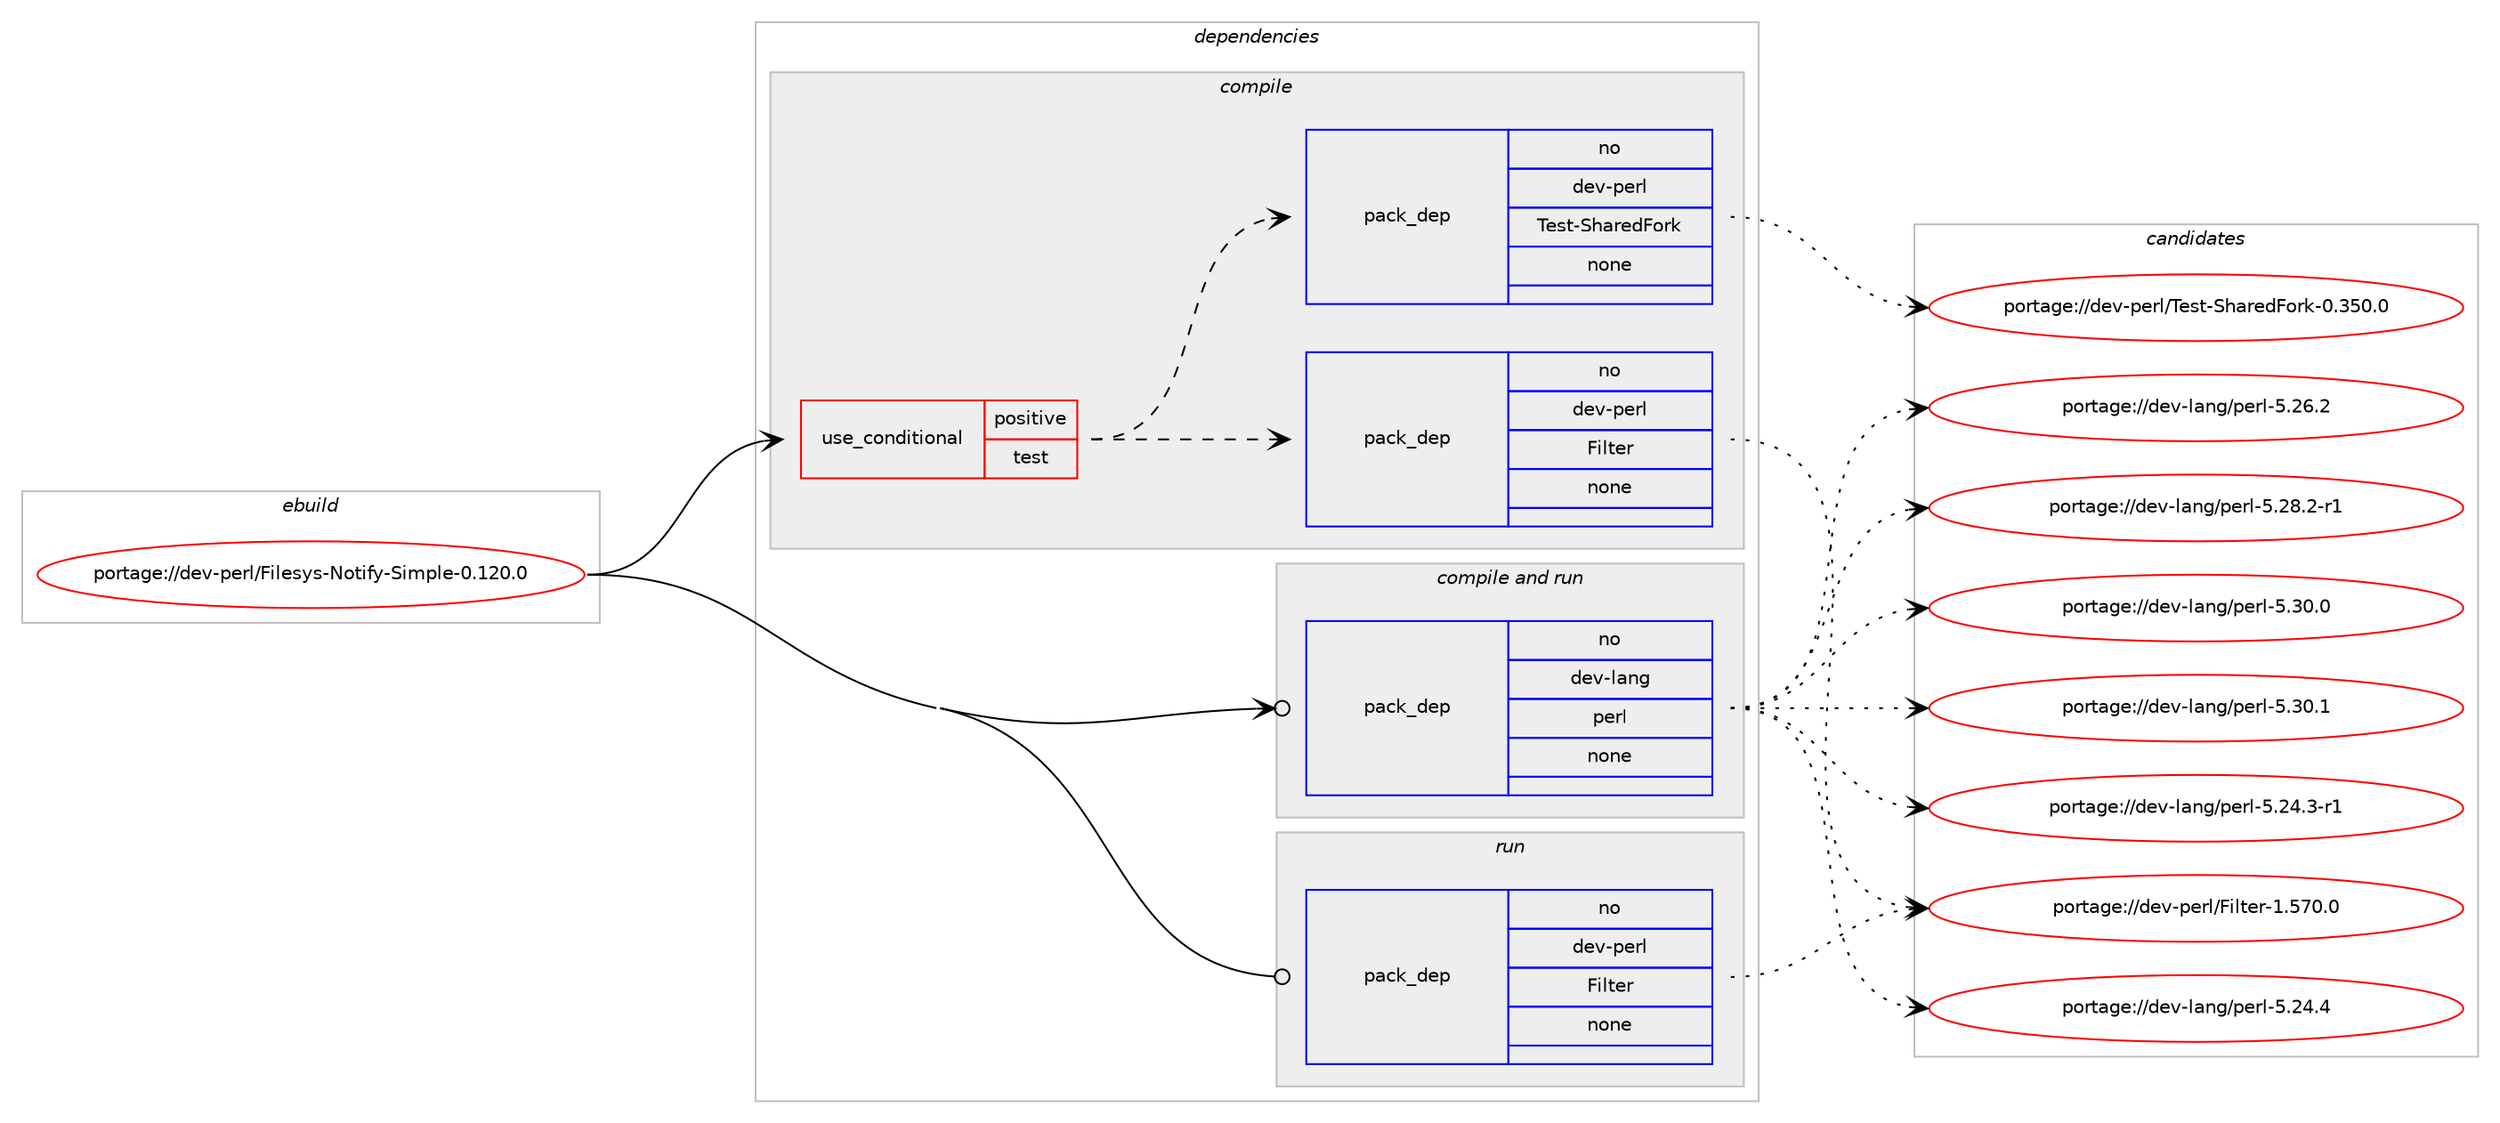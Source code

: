digraph prolog {

# *************
# Graph options
# *************

newrank=true;
concentrate=true;
compound=true;
graph [rankdir=LR,fontname=Helvetica,fontsize=10,ranksep=1.5];#, ranksep=2.5, nodesep=0.2];
edge  [arrowhead=vee];
node  [fontname=Helvetica,fontsize=10];

# **********
# The ebuild
# **********

subgraph cluster_leftcol {
color=gray;
rank=same;
label=<<i>ebuild</i>>;
id [label="portage://dev-perl/Filesys-Notify-Simple-0.120.0", color=red, width=4, href="../dev-perl/Filesys-Notify-Simple-0.120.0.svg"];
}

# ****************
# The dependencies
# ****************

subgraph cluster_midcol {
color=gray;
label=<<i>dependencies</i>>;
subgraph cluster_compile {
fillcolor="#eeeeee";
style=filled;
label=<<i>compile</i>>;
subgraph cond22972 {
dependency113221 [label=<<TABLE BORDER="0" CELLBORDER="1" CELLSPACING="0" CELLPADDING="4"><TR><TD ROWSPAN="3" CELLPADDING="10">use_conditional</TD></TR><TR><TD>positive</TD></TR><TR><TD>test</TD></TR></TABLE>>, shape=none, color=red];
subgraph pack87069 {
dependency113222 [label=<<TABLE BORDER="0" CELLBORDER="1" CELLSPACING="0" CELLPADDING="4" WIDTH="220"><TR><TD ROWSPAN="6" CELLPADDING="30">pack_dep</TD></TR><TR><TD WIDTH="110">no</TD></TR><TR><TD>dev-perl</TD></TR><TR><TD>Filter</TD></TR><TR><TD>none</TD></TR><TR><TD></TD></TR></TABLE>>, shape=none, color=blue];
}
dependency113221:e -> dependency113222:w [weight=20,style="dashed",arrowhead="vee"];
subgraph pack87070 {
dependency113223 [label=<<TABLE BORDER="0" CELLBORDER="1" CELLSPACING="0" CELLPADDING="4" WIDTH="220"><TR><TD ROWSPAN="6" CELLPADDING="30">pack_dep</TD></TR><TR><TD WIDTH="110">no</TD></TR><TR><TD>dev-perl</TD></TR><TR><TD>Test-SharedFork</TD></TR><TR><TD>none</TD></TR><TR><TD></TD></TR></TABLE>>, shape=none, color=blue];
}
dependency113221:e -> dependency113223:w [weight=20,style="dashed",arrowhead="vee"];
}
id:e -> dependency113221:w [weight=20,style="solid",arrowhead="vee"];
}
subgraph cluster_compileandrun {
fillcolor="#eeeeee";
style=filled;
label=<<i>compile and run</i>>;
subgraph pack87071 {
dependency113224 [label=<<TABLE BORDER="0" CELLBORDER="1" CELLSPACING="0" CELLPADDING="4" WIDTH="220"><TR><TD ROWSPAN="6" CELLPADDING="30">pack_dep</TD></TR><TR><TD WIDTH="110">no</TD></TR><TR><TD>dev-lang</TD></TR><TR><TD>perl</TD></TR><TR><TD>none</TD></TR><TR><TD></TD></TR></TABLE>>, shape=none, color=blue];
}
id:e -> dependency113224:w [weight=20,style="solid",arrowhead="odotvee"];
}
subgraph cluster_run {
fillcolor="#eeeeee";
style=filled;
label=<<i>run</i>>;
subgraph pack87072 {
dependency113225 [label=<<TABLE BORDER="0" CELLBORDER="1" CELLSPACING="0" CELLPADDING="4" WIDTH="220"><TR><TD ROWSPAN="6" CELLPADDING="30">pack_dep</TD></TR><TR><TD WIDTH="110">no</TD></TR><TR><TD>dev-perl</TD></TR><TR><TD>Filter</TD></TR><TR><TD>none</TD></TR><TR><TD></TD></TR></TABLE>>, shape=none, color=blue];
}
id:e -> dependency113225:w [weight=20,style="solid",arrowhead="odot"];
}
}

# **************
# The candidates
# **************

subgraph cluster_choices {
rank=same;
color=gray;
label=<<i>candidates</i>>;

subgraph choice87069 {
color=black;
nodesep=1;
choiceportage1001011184511210111410847701051081161011144549465355484648 [label="portage://dev-perl/Filter-1.570.0", color=red, width=4,href="../dev-perl/Filter-1.570.0.svg"];
dependency113222:e -> choiceportage1001011184511210111410847701051081161011144549465355484648:w [style=dotted,weight="100"];
}
subgraph choice87070 {
color=black;
nodesep=1;
choiceportage100101118451121011141084784101115116458310497114101100701111141074548465153484648 [label="portage://dev-perl/Test-SharedFork-0.350.0", color=red, width=4,href="../dev-perl/Test-SharedFork-0.350.0.svg"];
dependency113223:e -> choiceportage100101118451121011141084784101115116458310497114101100701111141074548465153484648:w [style=dotted,weight="100"];
}
subgraph choice87071 {
color=black;
nodesep=1;
choiceportage100101118451089711010347112101114108455346505246514511449 [label="portage://dev-lang/perl-5.24.3-r1", color=red, width=4,href="../dev-lang/perl-5.24.3-r1.svg"];
choiceportage10010111845108971101034711210111410845534650524652 [label="portage://dev-lang/perl-5.24.4", color=red, width=4,href="../dev-lang/perl-5.24.4.svg"];
choiceportage10010111845108971101034711210111410845534650544650 [label="portage://dev-lang/perl-5.26.2", color=red, width=4,href="../dev-lang/perl-5.26.2.svg"];
choiceportage100101118451089711010347112101114108455346505646504511449 [label="portage://dev-lang/perl-5.28.2-r1", color=red, width=4,href="../dev-lang/perl-5.28.2-r1.svg"];
choiceportage10010111845108971101034711210111410845534651484648 [label="portage://dev-lang/perl-5.30.0", color=red, width=4,href="../dev-lang/perl-5.30.0.svg"];
choiceportage10010111845108971101034711210111410845534651484649 [label="portage://dev-lang/perl-5.30.1", color=red, width=4,href="../dev-lang/perl-5.30.1.svg"];
dependency113224:e -> choiceportage100101118451089711010347112101114108455346505246514511449:w [style=dotted,weight="100"];
dependency113224:e -> choiceportage10010111845108971101034711210111410845534650524652:w [style=dotted,weight="100"];
dependency113224:e -> choiceportage10010111845108971101034711210111410845534650544650:w [style=dotted,weight="100"];
dependency113224:e -> choiceportage100101118451089711010347112101114108455346505646504511449:w [style=dotted,weight="100"];
dependency113224:e -> choiceportage10010111845108971101034711210111410845534651484648:w [style=dotted,weight="100"];
dependency113224:e -> choiceportage10010111845108971101034711210111410845534651484649:w [style=dotted,weight="100"];
}
subgraph choice87072 {
color=black;
nodesep=1;
choiceportage1001011184511210111410847701051081161011144549465355484648 [label="portage://dev-perl/Filter-1.570.0", color=red, width=4,href="../dev-perl/Filter-1.570.0.svg"];
dependency113225:e -> choiceportage1001011184511210111410847701051081161011144549465355484648:w [style=dotted,weight="100"];
}
}

}
